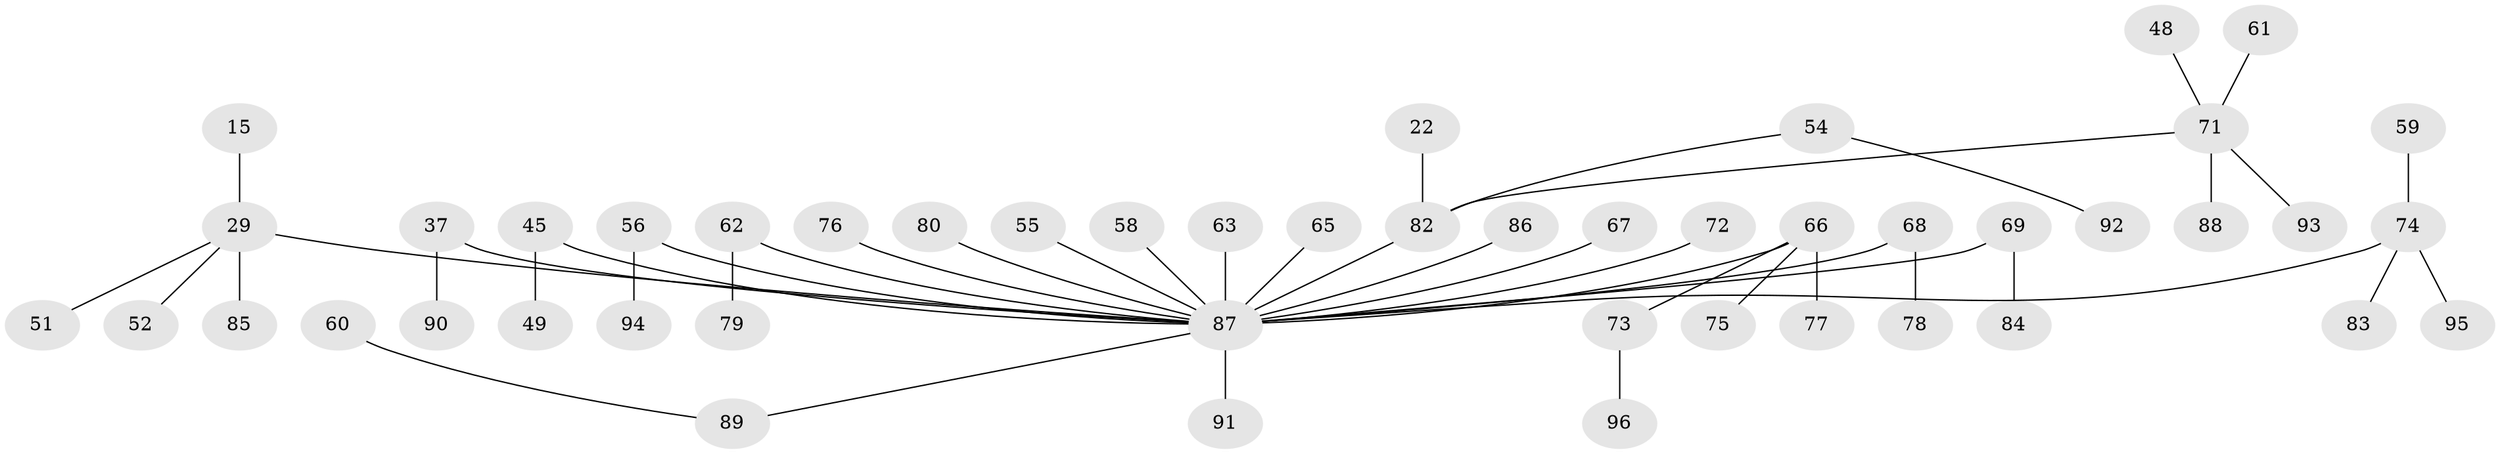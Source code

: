 // original degree distribution, {2: 0.2708333333333333, 8: 0.010416666666666666, 5: 0.03125, 3: 0.125, 6: 0.020833333333333332, 4: 0.052083333333333336, 1: 0.4791666666666667, 7: 0.010416666666666666}
// Generated by graph-tools (version 1.1) at 2025/45/03/04/25 21:45:35]
// undirected, 48 vertices, 47 edges
graph export_dot {
graph [start="1"]
  node [color=gray90,style=filled];
  15;
  22;
  29 [super="+12"];
  37;
  45;
  48;
  49;
  51;
  52;
  54;
  55 [super="+32"];
  56;
  58;
  59;
  60;
  61;
  62;
  63;
  65;
  66 [super="+33"];
  67;
  68;
  69;
  71 [super="+46+43+57+38"];
  72;
  73;
  74 [super="+23+47+53"];
  75;
  76;
  77;
  78;
  79;
  80;
  82 [super="+81+42+50"];
  83;
  84;
  85;
  86 [super="+31"];
  87 [super="+70+21+25+41+64"];
  88;
  89 [super="+44"];
  90;
  91;
  92;
  93;
  94;
  95;
  96;
  15 -- 29;
  22 -- 82;
  29 -- 85;
  29 -- 51;
  29 -- 52;
  29 -- 87 [weight=2];
  37 -- 90;
  37 -- 87;
  45 -- 49;
  45 -- 87;
  48 -- 71;
  54 -- 92;
  54 -- 82;
  55 -- 87;
  56 -- 94;
  56 -- 87;
  58 -- 87;
  59 -- 74;
  60 -- 89;
  61 -- 71;
  62 -- 79;
  62 -- 87;
  63 -- 87;
  65 -- 87;
  66 -- 73;
  66 -- 75;
  66 -- 77;
  66 -- 87;
  67 -- 87;
  68 -- 78;
  68 -- 87;
  69 -- 84;
  69 -- 87;
  71 -- 93;
  71 -- 82;
  71 -- 88;
  72 -- 87;
  73 -- 96;
  74 -- 83;
  74 -- 95;
  74 -- 87;
  76 -- 87;
  80 -- 87;
  82 -- 87 [weight=3];
  86 -- 87;
  87 -- 89;
  87 -- 91;
}
